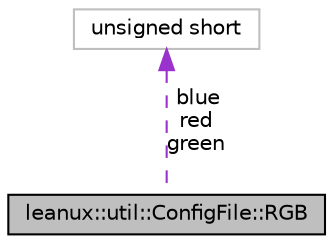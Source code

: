 digraph "leanux::util::ConfigFile::RGB"
{
 // LATEX_PDF_SIZE
  bgcolor="transparent";
  edge [fontname="Helvetica",fontsize="10",labelfontname="Helvetica",labelfontsize="10"];
  node [fontname="Helvetica",fontsize="10",shape=record];
  Node1 [label="leanux::util::ConfigFile::RGB",height=0.2,width=0.4,color="black", fillcolor="grey75", style="filled", fontcolor="black",tooltip="RGB color."];
  Node2 -> Node1 [dir="back",color="darkorchid3",fontsize="10",style="dashed",label=" blue\nred\ngreen" ,fontname="Helvetica"];
  Node2 [label="unsigned short",height=0.2,width=0.4,color="grey75",tooltip=" "];
}
